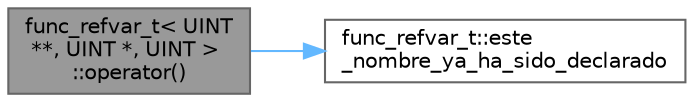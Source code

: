 digraph "func_refvar_t&lt; UINT **, UINT *, UINT &gt;::operator()"
{
 // INTERACTIVE_SVG=YES
 // LATEX_PDF_SIZE
  bgcolor="transparent";
  edge [fontname=Helvetica,fontsize=10,labelfontname=Helvetica,labelfontsize=10];
  node [fontname=Helvetica,fontsize=10,shape=box,height=0.2,width=0.4];
  rankdir="LR";
  Node1 [label="func_refvar_t\< UINT\l **, UINT *, UINT \>\l::operator()",height=0.2,width=0.4,color="gray40", fillcolor="grey60", style="filled", fontcolor="black",tooltip=" "];
  Node1 -> Node2 [color="steelblue1",style="solid"];
  Node2 [label="func_refvar_t::este\l_nombre_ya_ha_sido_declarado",height=0.2,width=0.4,color="grey40", fillcolor="white", style="filled",URL="$classfunc__refvar__t.html#aef030a35222c267cfa2f81ed9e5b12d7",tooltip=" "];
}
